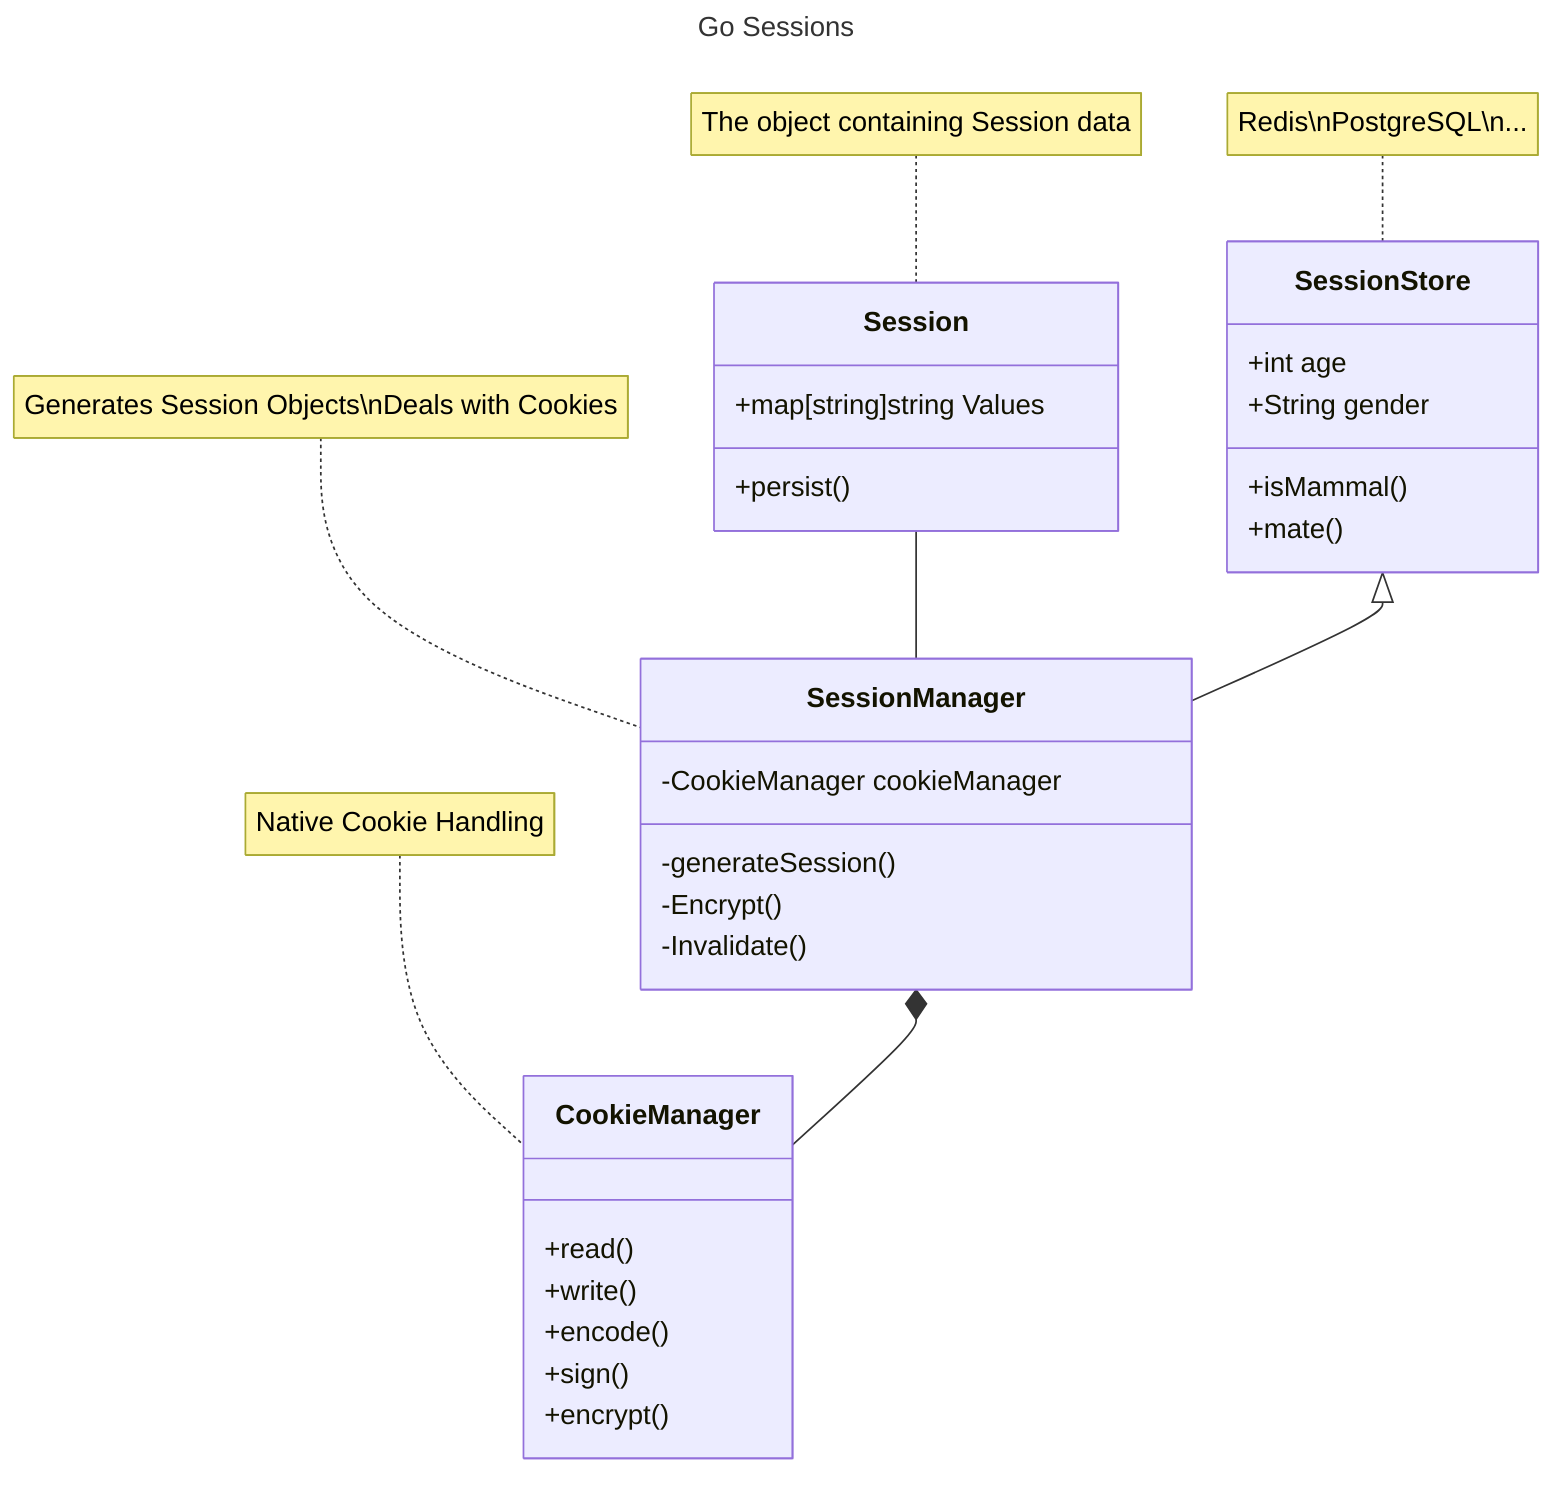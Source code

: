 ---
title: Go Sessions
---
classDiagram
    Session -- SessionManager
    SessionManager *-- CookieManager
    note for Session "The object containing Session data"
    note for SessionStore "Redis\nPostgreSQL\n..."
    note for SessionManager "Generates Session Objects\nDeals with Cookies"
    note for CookieManager "Native Cookie Handling"
    SessionStore <|-- SessionManager
    SessionStore : +int age
    SessionStore : +String gender
    SessionStore: +isMammal()
    SessionStore: +mate()
    class Session{
        +map[string]string Values
        +persist()
    }
    class SessionManager{
        -CookieManager cookieManager
        -generateSession()
        -Encrypt()
        -Invalidate()
    }
    class CookieManager{
        +read()
        +write()
        +encode()
        +sign()
        +encrypt()
    }